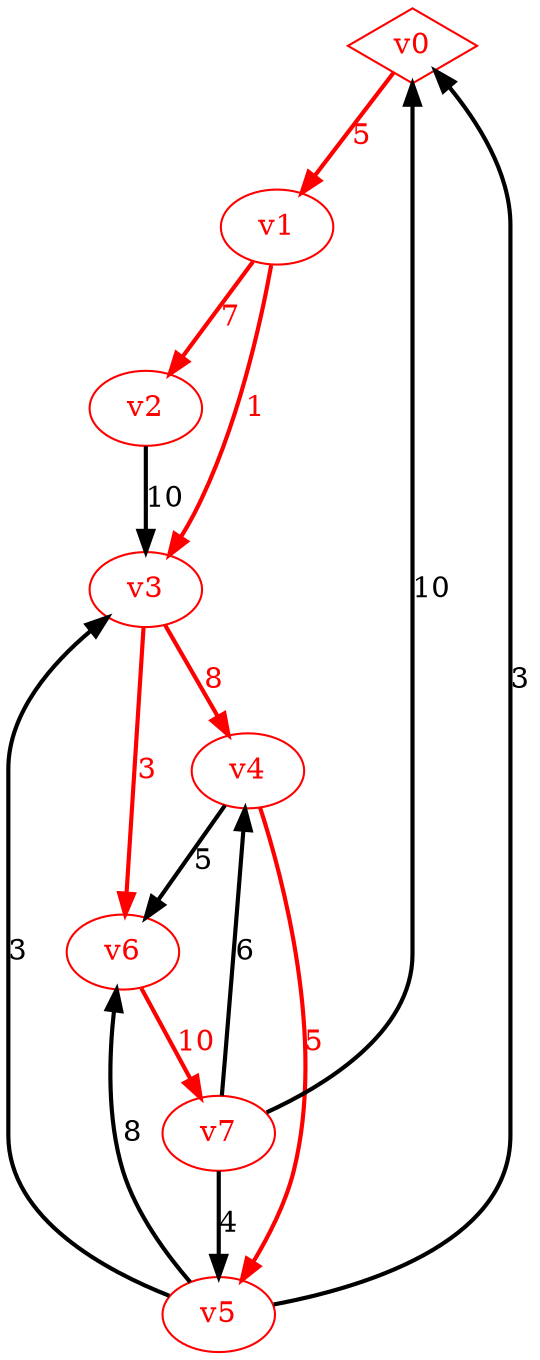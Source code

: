 digraph Dijkstra {
node [shape=ellipse];
v0[shape=diamond,color=red,fontcolor=red];
v0[fontcolor=red,color=red];
v1[fontcolor=red,color=red];
v0->v1[style=bold,label=5,fontcolor=red,color=red];
v1[fontcolor=red,color=red];
v2[fontcolor=red,color=red];
v1->v2[style=bold,label=7,fontcolor=red,color=red];
v1[fontcolor=red,color=red];
v3[fontcolor=red,color=red];
v1->v3[style=bold,label=1,fontcolor=red,color=red];
v2->v3[style=bold,label=10];
v3[fontcolor=red,color=red];
v4[fontcolor=red,color=red];
v3->v4[style=bold,label=8,fontcolor=red,color=red];
v3[fontcolor=red,color=red];
v6[fontcolor=red,color=red];
v3->v6[style=bold,label=3,fontcolor=red,color=red];
v4[fontcolor=red,color=red];
v5[fontcolor=red,color=red];
v4->v5[style=bold,label=5,fontcolor=red,color=red];
v4->v6[style=bold,label=5];
v5->v0[style=bold,label=3];
v5->v3[style=bold,label=3];
v5->v6[style=bold,label=8];
v6[fontcolor=red,color=red];
v7[fontcolor=red,color=red];
v6->v7[style=bold,label=10,fontcolor=red,color=red];
v7->v0[style=bold,label=10];
v7->v4[style=bold,label=6];
v7->v5[style=bold,label=4];
}
